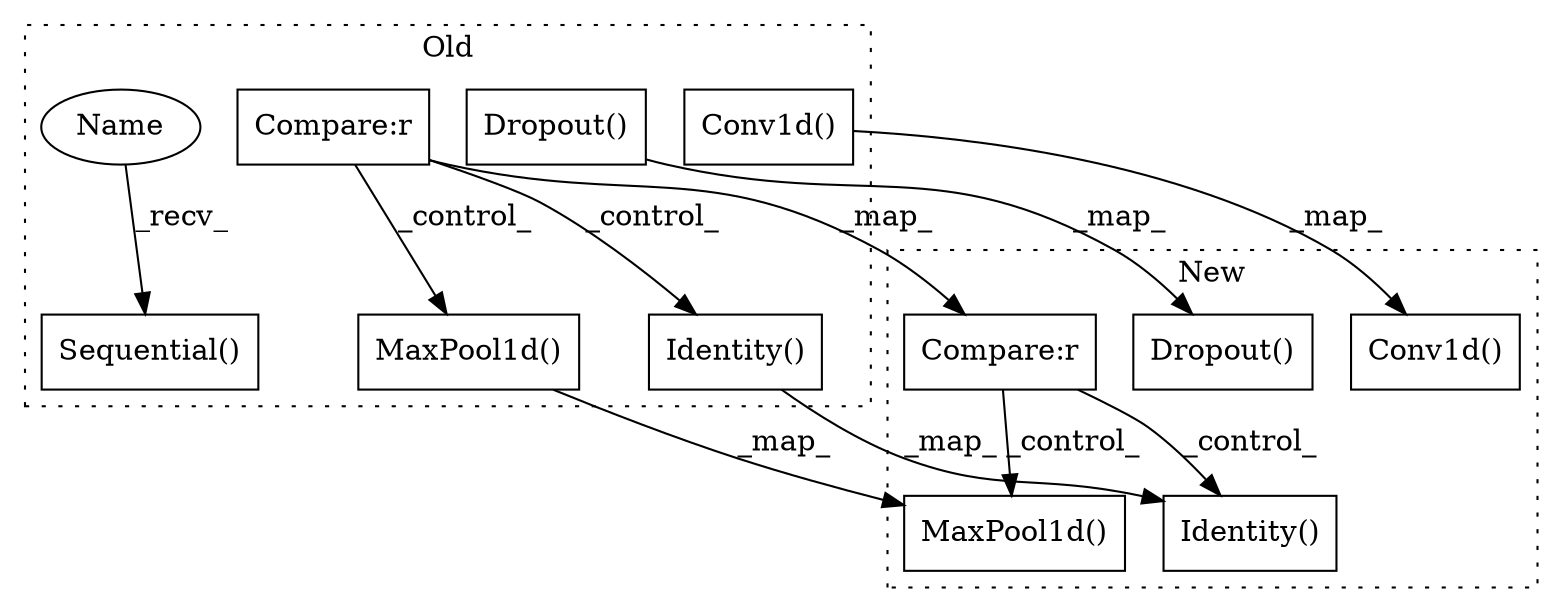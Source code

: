 digraph G {
subgraph cluster0 {
1 [label="MaxPool1d()" a="75" s="506,520" l="13,25" shape="box"];
3 [label="Compare:r" a="40" s="549" l="5" shape="box"];
5 [label="Identity()" a="75" s="560" l="13" shape="box"];
7 [label="Dropout()" a="75" s="680" l="26" shape="box"];
10 [label="Conv1d()" a="75" s="393,414" l="10,74" shape="box"];
11 [label="Sequential()" a="75" s="753,768" l="14,2" shape="box"];
12 [label="Name" a="87" s="753" l="2" shape="ellipse"];
label = "Old";
style="dotted";
}
subgraph cluster1 {
2 [label="MaxPool1d()" a="75" s="606,620" l="13,25" shape="box"];
4 [label="Compare:r" a="40" s="649" l="5" shape="box"];
6 [label="Identity()" a="75" s="660" l="13" shape="box"];
8 [label="Dropout()" a="75" s="792" l="26" shape="box"];
9 [label="Conv1d()" a="75" s="489,510" l="10,74" shape="box"];
label = "New";
style="dotted";
}
1 -> 2 [label="_map_"];
3 -> 4 [label="_map_"];
3 -> 5 [label="_control_"];
3 -> 1 [label="_control_"];
4 -> 2 [label="_control_"];
4 -> 6 [label="_control_"];
5 -> 6 [label="_map_"];
7 -> 8 [label="_map_"];
10 -> 9 [label="_map_"];
12 -> 11 [label="_recv_"];
}